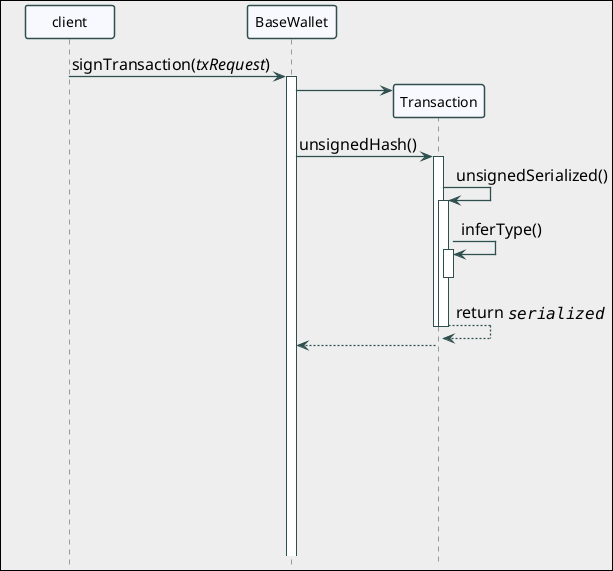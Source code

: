@startuml
 
' Useful references
/'
https://plantuml.com/class-diagram
https://plantuml.com/sequence-diagram
https://plantuml.com/activity-diagram-beta
https://plantuml.com/state-diagram
https://plantuml.com/commons
https://plantuml.com/creole
https://plantuml-documentation.readthedocs.io/en/latest/formatting/color-names.html
https://www.w3schools.com/colors/colors_names.asp
https://plantuml.com/color
'/

' https://plantuml-documentation.readthedocs.io/en/latest/formatting/all-skin-params.html
skinparam {
  'global font
  'DefaultFontName Consolas
  DefaultFontName Monaco
  'DefaultFontName Lucida Console
  'DefaultMonospacedFontName Consolas
  'DefaultFontStyle bold
  
  'diagram scope style
  DiagramBorderThickness 1
  DiagramBorderColor black
  'BackgroundColor transparent
  BackgroundColor #eeeeee
  PageMargin 10

  'note style
  NoteFontName Courier
  NoteBackgroundColor SeaShell
  NoteBorderColor transparent
  NoteShadowing false
  
  'class style
  MinClassWidth 75
  ClassFontStyle bold

  'arrow style
  ArrowFontSize 16
  ArrowThickness 1
  ResponseMessageBelowArrow true

  BoxPadding 50
  ParticipantPadding 20  
}

' https://plantuml-documentation.readthedocs.io/en/latest/formatting/all-skin-params.html#sequence
skinparam Sequence{

  ParticipantFontName Consolas
  ArrowFontName Consolas

  DividerBorderThickness 1.5
  ReferenceBorderThickness 1.5
  MessageAlignment reverseDirection   /' left | right | direction | reverseDirection '/

  ArrowColor DarkSlateGray
  ArrowThickness 1.3
  LifeLineBorderColor DarkSlateGray
  LifeLineBorderThickness 1.3

  ActorBorderColor DarkSlateGray
  ActorBackgroundColor GhostWhite
  ParticipantBorderColor DarkSlateGray
  ParticipantBorderThickness 1.5
  ParticipantBackgroundColor GhostWhite

  BoxBackgroundColor GhostWhite
  BoxBorderColor transparent  

  GroupBorderThickness 1.3
  GroupBorderColor DarkBlue
  GroupBodyBackgroundColor Azure
}

skinparam Group{
  BorderThickness 1.3
  BorderShadowing true
}

' https://plantuml.com/commons
scale max 2048 width
hide Circle
hide Footbox

'title Title
'caption Caption
'mainframe Title

' vertical space |||
' vertical space ||50||
' delay ...

participant client
participant BaseWallet as wallet
participant Transaction as tx

url of wallet is [[https://github.com/ethers-io/ethers.js/blob/v6.6.2/src.ts/wallet/base-wallet.ts]]

' https://plantuml.com/preprocessing
!$baseUrl = "https://github.com/ethers-io/ethers.js/blob/v6.6.2/src.ts"
!$signTransaction = $baseUrl + "/wallet/base-wallet.ts#L71"
!$unsignedHash = "https://github.com/ethers-io/ethers.js/blob/v6.6.2/src.ts/transaction/transaction.ts#L578"
!$unsignedSerialized = "https://github.com/ethers-io/ethers.js/blob/v6.6.2/src.ts/transaction/transaction.ts#L636"
!$inferType = $baseUrl + "/transaction/transaction.ts#L636"

client -> wallet ++ [[$signTransaction]] : signTransaction(//txRequest//)
  wallet -> tx **
  wallet -> tx ++ [[$unsignedHash]] : unsignedHash()
    tx -> tx ++ [[$unsignedSerialized]] : unsignedSerialized()
      tx -> tx ++ [[$inferType]] : inferType()
        tx --
      tx --> tx -- : return ""//serialized//""
      tx--
    wallet <-- tx --

||200||

@enduml